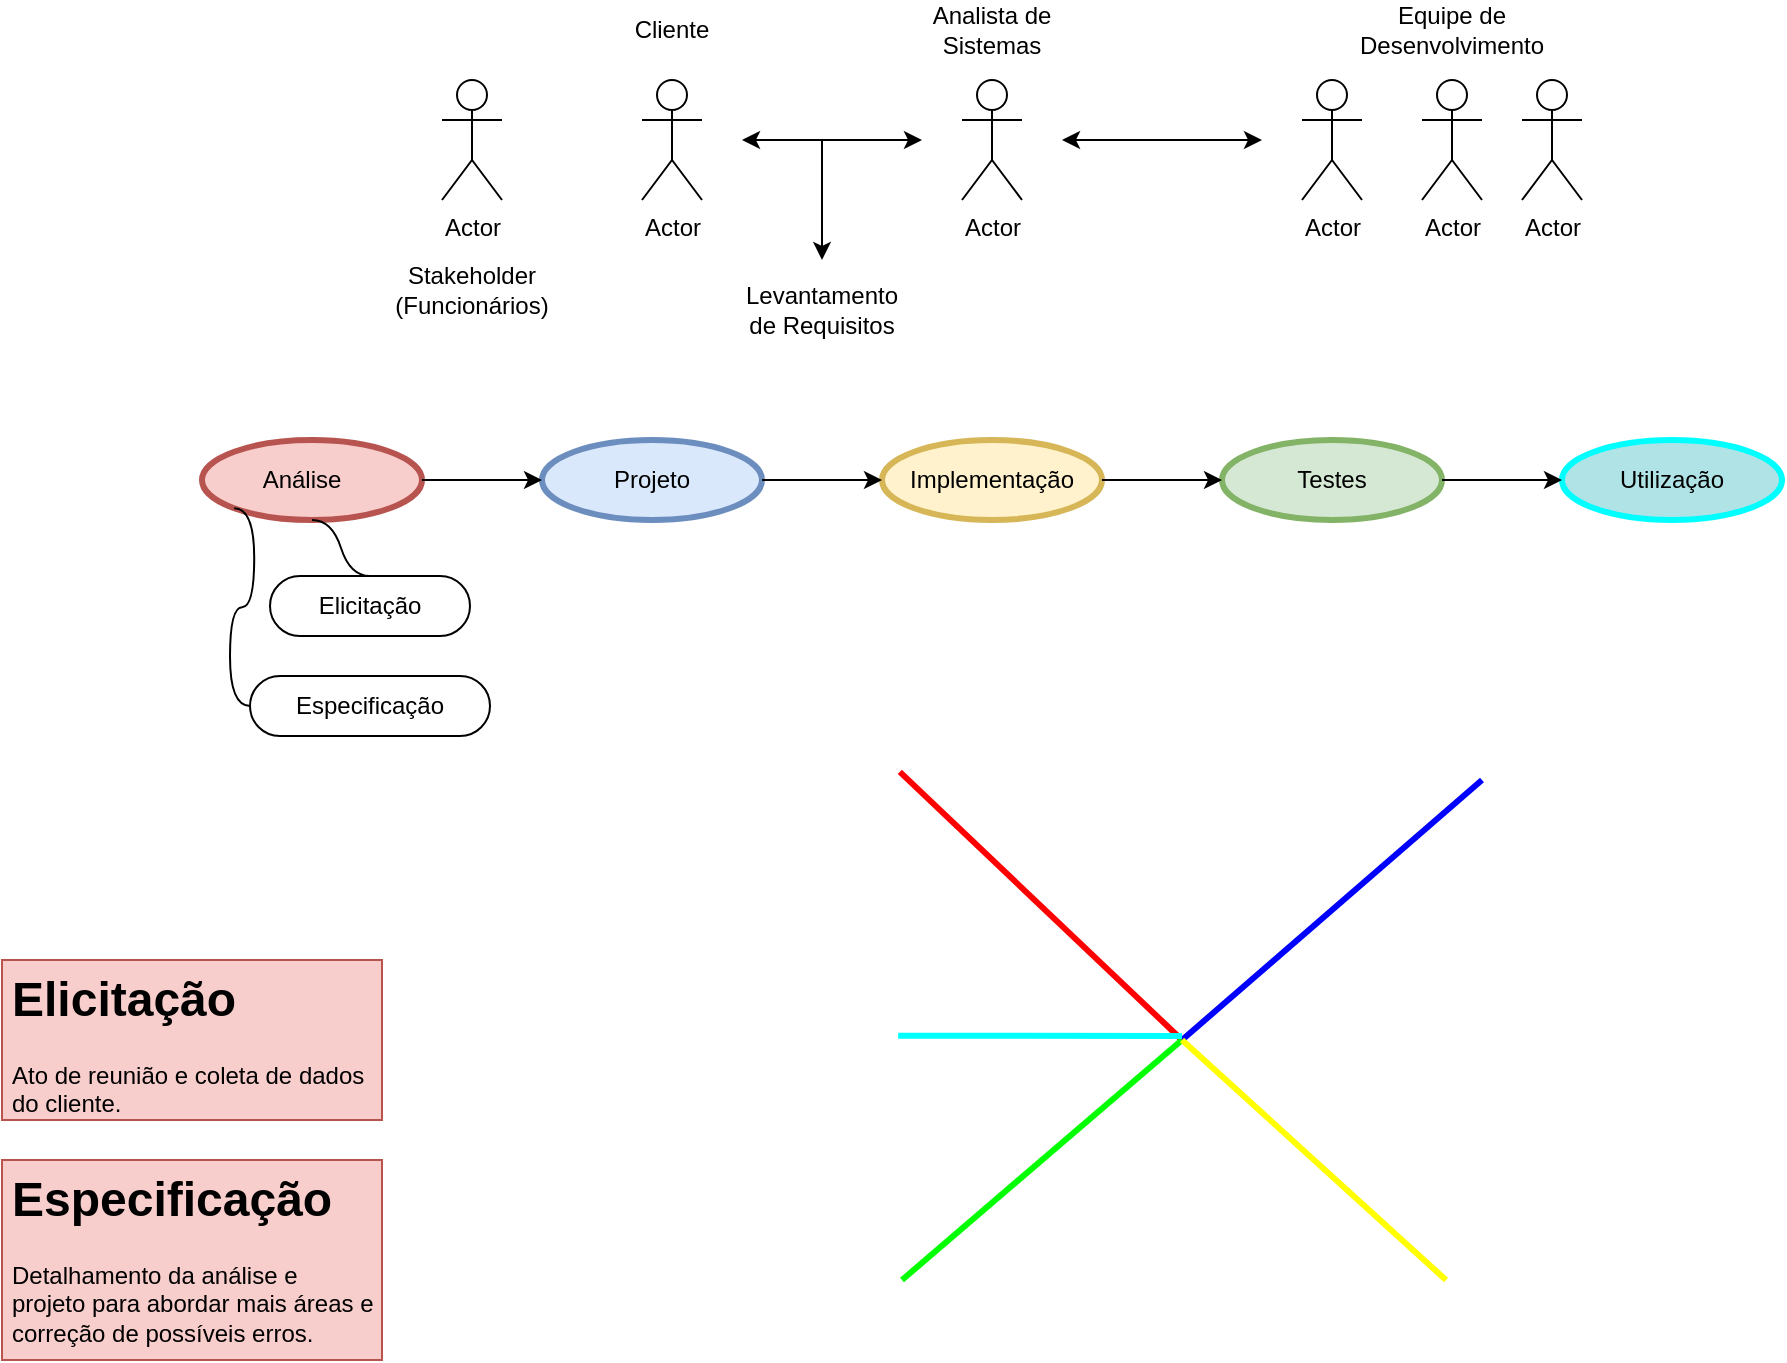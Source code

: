 <mxfile version="20.2.7" type="github">
  <diagram id="MFmJ76mGuhEa4MSUdMsl" name="Página-1">
    <mxGraphModel dx="1929" dy="614" grid="1" gridSize="10" guides="1" tooltips="1" connect="1" arrows="1" fold="1" page="1" pageScale="1" pageWidth="827" pageHeight="1169" math="0" shadow="0">
      <root>
        <mxCell id="0" />
        <mxCell id="1" parent="0" />
        <mxCell id="Fb-2rY4CRzXmfQh4OBCO-1" value="Actor" style="shape=umlActor;verticalLabelPosition=bottom;verticalAlign=top;html=1;outlineConnect=0;" vertex="1" parent="1">
          <mxGeometry x="110" y="70" width="30" height="60" as="geometry" />
        </mxCell>
        <mxCell id="Fb-2rY4CRzXmfQh4OBCO-2" value="Cliente" style="text;html=1;strokeColor=none;fillColor=none;align=center;verticalAlign=middle;whiteSpace=wrap;rounded=0;" vertex="1" parent="1">
          <mxGeometry x="95" y="30" width="60" height="30" as="geometry" />
        </mxCell>
        <mxCell id="Fb-2rY4CRzXmfQh4OBCO-3" value="Actor" style="shape=umlActor;verticalLabelPosition=bottom;verticalAlign=top;html=1;outlineConnect=0;" vertex="1" parent="1">
          <mxGeometry x="270" y="70" width="30" height="60" as="geometry" />
        </mxCell>
        <mxCell id="Fb-2rY4CRzXmfQh4OBCO-4" value="Analista de Sistemas" style="text;html=1;strokeColor=none;fillColor=none;align=center;verticalAlign=middle;whiteSpace=wrap;rounded=0;" vertex="1" parent="1">
          <mxGeometry x="235" y="30" width="100" height="30" as="geometry" />
        </mxCell>
        <mxCell id="Fb-2rY4CRzXmfQh4OBCO-5" value="" style="endArrow=classic;startArrow=classic;html=1;rounded=0;" edge="1" parent="1">
          <mxGeometry width="50" height="50" relative="1" as="geometry">
            <mxPoint x="160" y="100" as="sourcePoint" />
            <mxPoint x="250" y="100" as="targetPoint" />
          </mxGeometry>
        </mxCell>
        <mxCell id="Fb-2rY4CRzXmfQh4OBCO-6" value="" style="endArrow=classic;html=1;rounded=0;" edge="1" parent="1">
          <mxGeometry width="50" height="50" relative="1" as="geometry">
            <mxPoint x="200" y="100" as="sourcePoint" />
            <mxPoint x="200" y="160" as="targetPoint" />
          </mxGeometry>
        </mxCell>
        <mxCell id="Fb-2rY4CRzXmfQh4OBCO-7" value="Levantamento de Requisitos" style="text;html=1;strokeColor=none;fillColor=none;align=center;verticalAlign=middle;whiteSpace=wrap;rounded=0;" vertex="1" parent="1">
          <mxGeometry x="160" y="170" width="80" height="30" as="geometry" />
        </mxCell>
        <mxCell id="Fb-2rY4CRzXmfQh4OBCO-8" value="Actor" style="shape=umlActor;verticalLabelPosition=bottom;verticalAlign=top;html=1;outlineConnect=0;" vertex="1" parent="1">
          <mxGeometry x="440" y="70" width="30" height="60" as="geometry" />
        </mxCell>
        <mxCell id="Fb-2rY4CRzXmfQh4OBCO-9" value="Actor" style="shape=umlActor;verticalLabelPosition=bottom;verticalAlign=top;html=1;outlineConnect=0;" vertex="1" parent="1">
          <mxGeometry x="500" y="70" width="30" height="60" as="geometry" />
        </mxCell>
        <mxCell id="Fb-2rY4CRzXmfQh4OBCO-10" value="Actor" style="shape=umlActor;verticalLabelPosition=bottom;verticalAlign=top;html=1;outlineConnect=0;" vertex="1" parent="1">
          <mxGeometry x="550" y="70" width="30" height="60" as="geometry" />
        </mxCell>
        <mxCell id="Fb-2rY4CRzXmfQh4OBCO-11" value="" style="endArrow=classic;startArrow=classic;html=1;rounded=0;" edge="1" parent="1">
          <mxGeometry width="50" height="50" relative="1" as="geometry">
            <mxPoint x="320" y="100" as="sourcePoint" />
            <mxPoint x="420" y="100" as="targetPoint" />
          </mxGeometry>
        </mxCell>
        <mxCell id="Fb-2rY4CRzXmfQh4OBCO-12" value="Equipe de Desenvolvimento" style="text;html=1;strokeColor=none;fillColor=none;align=center;verticalAlign=middle;whiteSpace=wrap;rounded=0;" vertex="1" parent="1">
          <mxGeometry x="480" y="30" width="70" height="30" as="geometry" />
        </mxCell>
        <mxCell id="Fb-2rY4CRzXmfQh4OBCO-13" value="Actor" style="shape=umlActor;verticalLabelPosition=bottom;verticalAlign=top;html=1;outlineConnect=0;" vertex="1" parent="1">
          <mxGeometry x="10" y="70" width="30" height="60" as="geometry" />
        </mxCell>
        <mxCell id="Fb-2rY4CRzXmfQh4OBCO-14" value="Stakeholder&lt;br&gt;(Funcionários)" style="text;html=1;strokeColor=none;fillColor=none;align=center;verticalAlign=middle;whiteSpace=wrap;rounded=0;" vertex="1" parent="1">
          <mxGeometry x="-15" y="160" width="80" height="30" as="geometry" />
        </mxCell>
        <mxCell id="Fb-2rY4CRzXmfQh4OBCO-16" value="" style="ellipse;whiteSpace=wrap;html=1;strokeColor=#b85450;strokeWidth=3;fillColor=#f8cecc;" vertex="1" parent="1">
          <mxGeometry x="-110" y="250" width="110" height="40" as="geometry" />
        </mxCell>
        <mxCell id="Fb-2rY4CRzXmfQh4OBCO-17" value="Análise" style="text;html=1;strokeColor=none;fillColor=none;align=center;verticalAlign=middle;whiteSpace=wrap;rounded=0;" vertex="1" parent="1">
          <mxGeometry x="-90" y="255" width="60" height="30" as="geometry" />
        </mxCell>
        <mxCell id="Fb-2rY4CRzXmfQh4OBCO-18" value="" style="ellipse;whiteSpace=wrap;html=1;strokeColor=#6c8ebf;strokeWidth=3;fillColor=#dae8fc;" vertex="1" parent="1">
          <mxGeometry x="60" y="250" width="110" height="40" as="geometry" />
        </mxCell>
        <mxCell id="Fb-2rY4CRzXmfQh4OBCO-19" value="" style="ellipse;whiteSpace=wrap;html=1;strokeColor=#d6b656;strokeWidth=3;fillColor=#fff2cc;" vertex="1" parent="1">
          <mxGeometry x="230" y="250" width="110" height="40" as="geometry" />
        </mxCell>
        <mxCell id="Fb-2rY4CRzXmfQh4OBCO-20" value="" style="ellipse;whiteSpace=wrap;html=1;strokeColor=#82b366;strokeWidth=3;fillColor=#d5e8d4;" vertex="1" parent="1">
          <mxGeometry x="400" y="250" width="110" height="40" as="geometry" />
        </mxCell>
        <mxCell id="Fb-2rY4CRzXmfQh4OBCO-21" value="" style="ellipse;whiteSpace=wrap;html=1;strokeColor=#00FFFF;strokeWidth=3;fillColor=#b0e3e6;" vertex="1" parent="1">
          <mxGeometry x="570" y="250" width="110" height="40" as="geometry" />
        </mxCell>
        <mxCell id="Fb-2rY4CRzXmfQh4OBCO-22" value="Projeto" style="text;html=1;strokeColor=none;fillColor=none;align=center;verticalAlign=middle;whiteSpace=wrap;rounded=0;" vertex="1" parent="1">
          <mxGeometry x="85" y="255" width="60" height="30" as="geometry" />
        </mxCell>
        <mxCell id="Fb-2rY4CRzXmfQh4OBCO-23" value="Implementação" style="text;html=1;strokeColor=none;fillColor=none;align=center;verticalAlign=middle;whiteSpace=wrap;rounded=0;" vertex="1" parent="1">
          <mxGeometry x="255" y="255" width="60" height="30" as="geometry" />
        </mxCell>
        <mxCell id="Fb-2rY4CRzXmfQh4OBCO-24" value="Testes" style="text;html=1;strokeColor=none;fillColor=none;align=center;verticalAlign=middle;whiteSpace=wrap;rounded=0;" vertex="1" parent="1">
          <mxGeometry x="425" y="255" width="60" height="30" as="geometry" />
        </mxCell>
        <mxCell id="Fb-2rY4CRzXmfQh4OBCO-25" value="Utilização" style="text;html=1;strokeColor=none;fillColor=none;align=center;verticalAlign=middle;whiteSpace=wrap;rounded=0;" vertex="1" parent="1">
          <mxGeometry x="595" y="255" width="60" height="30" as="geometry" />
        </mxCell>
        <mxCell id="Fb-2rY4CRzXmfQh4OBCO-26" value="" style="endArrow=classic;html=1;rounded=0;exitX=1;exitY=0.5;exitDx=0;exitDy=0;entryX=0;entryY=0.5;entryDx=0;entryDy=0;" edge="1" parent="1" source="Fb-2rY4CRzXmfQh4OBCO-16" target="Fb-2rY4CRzXmfQh4OBCO-18">
          <mxGeometry width="50" height="50" relative="1" as="geometry">
            <mxPoint x="390" y="290" as="sourcePoint" />
            <mxPoint x="440" y="240" as="targetPoint" />
          </mxGeometry>
        </mxCell>
        <mxCell id="Fb-2rY4CRzXmfQh4OBCO-27" value="" style="endArrow=classic;html=1;rounded=0;exitX=1;exitY=0.5;exitDx=0;exitDy=0;entryX=0;entryY=0.5;entryDx=0;entryDy=0;" edge="1" parent="1" source="Fb-2rY4CRzXmfQh4OBCO-18" target="Fb-2rY4CRzXmfQh4OBCO-19">
          <mxGeometry width="50" height="50" relative="1" as="geometry">
            <mxPoint x="10" y="280" as="sourcePoint" />
            <mxPoint x="70" y="280" as="targetPoint" />
          </mxGeometry>
        </mxCell>
        <mxCell id="Fb-2rY4CRzXmfQh4OBCO-28" value="" style="endArrow=classic;html=1;rounded=0;exitX=1;exitY=0.5;exitDx=0;exitDy=0;entryX=0;entryY=0.5;entryDx=0;entryDy=0;" edge="1" parent="1" source="Fb-2rY4CRzXmfQh4OBCO-19" target="Fb-2rY4CRzXmfQh4OBCO-20">
          <mxGeometry width="50" height="50" relative="1" as="geometry">
            <mxPoint x="20" y="290" as="sourcePoint" />
            <mxPoint x="80" y="290" as="targetPoint" />
          </mxGeometry>
        </mxCell>
        <mxCell id="Fb-2rY4CRzXmfQh4OBCO-29" value="" style="endArrow=classic;html=1;rounded=0;exitX=1;exitY=0.5;exitDx=0;exitDy=0;entryX=0;entryY=0.5;entryDx=0;entryDy=0;" edge="1" parent="1" source="Fb-2rY4CRzXmfQh4OBCO-20" target="Fb-2rY4CRzXmfQh4OBCO-21">
          <mxGeometry width="50" height="50" relative="1" as="geometry">
            <mxPoint x="30" y="300" as="sourcePoint" />
            <mxPoint x="90" y="300" as="targetPoint" />
          </mxGeometry>
        </mxCell>
        <mxCell id="Fb-2rY4CRzXmfQh4OBCO-30" value="Elicitação" style="whiteSpace=wrap;html=1;rounded=1;arcSize=50;align=center;verticalAlign=middle;strokeWidth=1;autosize=1;spacing=4;treeFolding=1;treeMoving=1;newEdgeStyle={&quot;edgeStyle&quot;:&quot;entityRelationEdgeStyle&quot;,&quot;startArrow&quot;:&quot;none&quot;,&quot;endArrow&quot;:&quot;none&quot;,&quot;segment&quot;:10,&quot;curved&quot;:1};direction=west;" vertex="1" parent="1">
          <mxGeometry x="-76.0" y="318" width="100" height="30" as="geometry" />
        </mxCell>
        <mxCell id="Fb-2rY4CRzXmfQh4OBCO-31" value="" style="edgeStyle=entityRelationEdgeStyle;startArrow=none;endArrow=none;segment=10;curved=1;rounded=0;exitX=0.5;exitY=1;exitDx=0;exitDy=0;entryX=0.5;entryY=1;entryDx=0;entryDy=0;" edge="1" target="Fb-2rY4CRzXmfQh4OBCO-30" parent="1" source="Fb-2rY4CRzXmfQh4OBCO-16">
          <mxGeometry relative="1" as="geometry">
            <mxPoint x="-640" y="260" as="sourcePoint" />
            <mxPoint x="-70" y="333" as="targetPoint" />
          </mxGeometry>
        </mxCell>
        <mxCell id="Fb-2rY4CRzXmfQh4OBCO-32" value="Especificação" style="whiteSpace=wrap;html=1;rounded=1;arcSize=50;align=center;verticalAlign=middle;strokeWidth=1;autosize=1;spacing=4;treeFolding=1;treeMoving=1;newEdgeStyle={&quot;edgeStyle&quot;:&quot;entityRelationEdgeStyle&quot;,&quot;startArrow&quot;:&quot;none&quot;,&quot;endArrow&quot;:&quot;none&quot;,&quot;segment&quot;:10,&quot;curved&quot;:1};" vertex="1" parent="1">
          <mxGeometry x="-86" y="368" width="120" height="30" as="geometry" />
        </mxCell>
        <mxCell id="Fb-2rY4CRzXmfQh4OBCO-33" value="" style="edgeStyle=entityRelationEdgeStyle;startArrow=none;endArrow=none;segment=10;curved=1;rounded=0;exitX=0;exitY=1;exitDx=0;exitDy=0;" edge="1" target="Fb-2rY4CRzXmfQh4OBCO-32" parent="1" source="Fb-2rY4CRzXmfQh4OBCO-16">
          <mxGeometry relative="1" as="geometry">
            <mxPoint x="-80" y="340" as="sourcePoint" />
          </mxGeometry>
        </mxCell>
        <mxCell id="Fb-2rY4CRzXmfQh4OBCO-34" value="" style="shape=image;html=1;verticalAlign=top;verticalLabelPosition=bottom;labelBackgroundColor=#ffffff;imageAspect=0;aspect=fixed;image=https://cdn0.iconfinder.com/data/icons/phosphor-fill-vol-4/256/spiral-fill-128.png" vertex="1" parent="1">
          <mxGeometry x="240" y="398" width="272" height="272" as="geometry" />
        </mxCell>
        <mxCell id="Fb-2rY4CRzXmfQh4OBCO-35" value="" style="endArrow=none;html=1;rounded=0;exitX=-0.004;exitY=0.066;exitDx=0;exitDy=0;exitPerimeter=0;strokeWidth=3;strokeColor=#FF0000;" edge="1" parent="1" source="Fb-2rY4CRzXmfQh4OBCO-34">
          <mxGeometry width="50" height="50" relative="1" as="geometry">
            <mxPoint x="260" y="490" as="sourcePoint" />
            <mxPoint x="380" y="550" as="targetPoint" />
          </mxGeometry>
        </mxCell>
        <mxCell id="Fb-2rY4CRzXmfQh4OBCO-36" value="" style="endArrow=none;html=1;rounded=0;strokeWidth=3;strokeColor=#0000FF;" edge="1" parent="1">
          <mxGeometry width="50" height="50" relative="1" as="geometry">
            <mxPoint x="380" y="550" as="sourcePoint" />
            <mxPoint x="530" y="420" as="targetPoint" />
          </mxGeometry>
        </mxCell>
        <mxCell id="Fb-2rY4CRzXmfQh4OBCO-37" value="" style="endArrow=none;html=1;rounded=0;strokeWidth=3;exitX=0;exitY=1;exitDx=0;exitDy=0;strokeColor=#00FF00;" edge="1" parent="1" source="Fb-2rY4CRzXmfQh4OBCO-34">
          <mxGeometry width="50" height="50" relative="1" as="geometry">
            <mxPoint x="260" y="490" as="sourcePoint" />
            <mxPoint x="380" y="550" as="targetPoint" />
          </mxGeometry>
        </mxCell>
        <mxCell id="Fb-2rY4CRzXmfQh4OBCO-39" value="" style="endArrow=none;html=1;rounded=0;strokeColor=#FFFF00;strokeWidth=3;exitX=1;exitY=1;exitDx=0;exitDy=0;" edge="1" parent="1" source="Fb-2rY4CRzXmfQh4OBCO-34">
          <mxGeometry width="50" height="50" relative="1" as="geometry">
            <mxPoint x="260" y="490" as="sourcePoint" />
            <mxPoint x="380" y="550" as="targetPoint" />
          </mxGeometry>
        </mxCell>
        <mxCell id="Fb-2rY4CRzXmfQh4OBCO-40" value="" style="endArrow=none;html=1;rounded=0;strokeColor=#00FFFF;strokeWidth=3;exitX=-0.007;exitY=0.551;exitDx=0;exitDy=0;exitPerimeter=0;" edge="1" parent="1" source="Fb-2rY4CRzXmfQh4OBCO-34">
          <mxGeometry width="50" height="50" relative="1" as="geometry">
            <mxPoint x="260" y="490" as="sourcePoint" />
            <mxPoint x="380" y="548" as="targetPoint" />
          </mxGeometry>
        </mxCell>
        <mxCell id="Fb-2rY4CRzXmfQh4OBCO-41" value="&lt;h1&gt;Elicitação&lt;/h1&gt;&lt;p&gt;Ato de reunião e coleta de dados do cliente.&lt;/p&gt;&lt;p&gt;&lt;br&gt;&lt;/p&gt;" style="text;html=1;strokeColor=#b85450;fillColor=#f8cecc;spacing=5;spacingTop=-20;whiteSpace=wrap;overflow=hidden;rounded=0;" vertex="1" parent="1">
          <mxGeometry x="-210" y="510" width="190" height="80" as="geometry" />
        </mxCell>
        <mxCell id="Fb-2rY4CRzXmfQh4OBCO-42" value="&lt;h1&gt;Especificação&lt;/h1&gt;&lt;p&gt;Detalhamento da análise e projeto para abordar mais áreas e correção de possíveis erros.&lt;/p&gt;" style="text;html=1;strokeColor=#b85450;fillColor=#f8cecc;spacing=5;spacingTop=-20;whiteSpace=wrap;overflow=hidden;rounded=0;" vertex="1" parent="1">
          <mxGeometry x="-210" y="610" width="190" height="100" as="geometry" />
        </mxCell>
      </root>
    </mxGraphModel>
  </diagram>
</mxfile>
